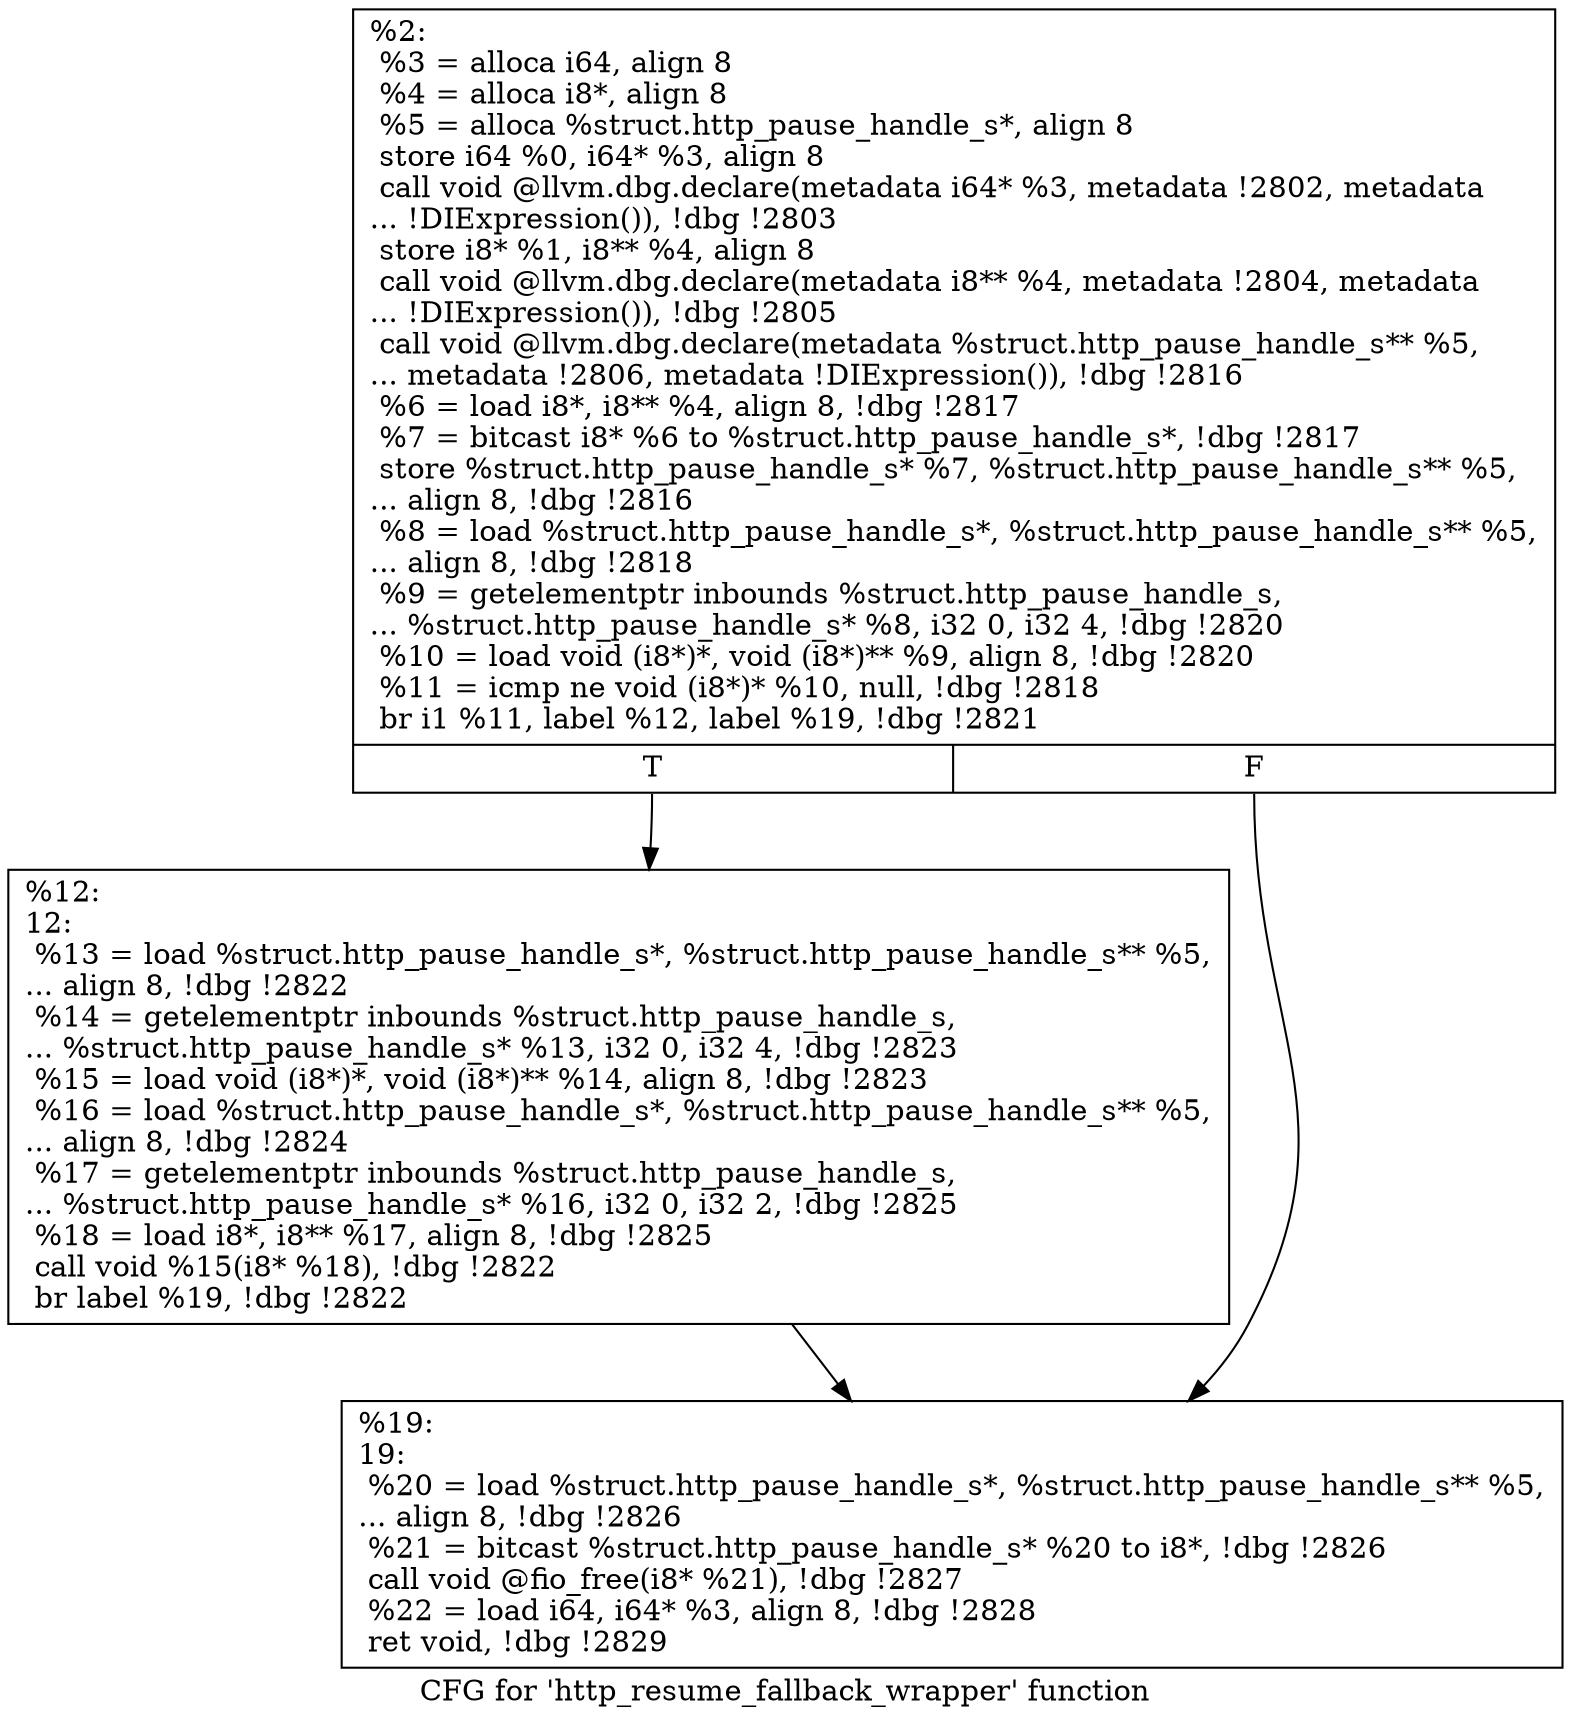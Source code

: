 digraph "CFG for 'http_resume_fallback_wrapper' function" {
	label="CFG for 'http_resume_fallback_wrapper' function";

	Node0x556852343c30 [shape=record,label="{%2:\l  %3 = alloca i64, align 8\l  %4 = alloca i8*, align 8\l  %5 = alloca %struct.http_pause_handle_s*, align 8\l  store i64 %0, i64* %3, align 8\l  call void @llvm.dbg.declare(metadata i64* %3, metadata !2802, metadata\l... !DIExpression()), !dbg !2803\l  store i8* %1, i8** %4, align 8\l  call void @llvm.dbg.declare(metadata i8** %4, metadata !2804, metadata\l... !DIExpression()), !dbg !2805\l  call void @llvm.dbg.declare(metadata %struct.http_pause_handle_s** %5,\l... metadata !2806, metadata !DIExpression()), !dbg !2816\l  %6 = load i8*, i8** %4, align 8, !dbg !2817\l  %7 = bitcast i8* %6 to %struct.http_pause_handle_s*, !dbg !2817\l  store %struct.http_pause_handle_s* %7, %struct.http_pause_handle_s** %5,\l... align 8, !dbg !2816\l  %8 = load %struct.http_pause_handle_s*, %struct.http_pause_handle_s** %5,\l... align 8, !dbg !2818\l  %9 = getelementptr inbounds %struct.http_pause_handle_s,\l... %struct.http_pause_handle_s* %8, i32 0, i32 4, !dbg !2820\l  %10 = load void (i8*)*, void (i8*)** %9, align 8, !dbg !2820\l  %11 = icmp ne void (i8*)* %10, null, !dbg !2818\l  br i1 %11, label %12, label %19, !dbg !2821\l|{<s0>T|<s1>F}}"];
	Node0x556852343c30:s0 -> Node0x556852346a30;
	Node0x556852343c30:s1 -> Node0x556852346a80;
	Node0x556852346a30 [shape=record,label="{%12:\l12:                                               \l  %13 = load %struct.http_pause_handle_s*, %struct.http_pause_handle_s** %5,\l... align 8, !dbg !2822\l  %14 = getelementptr inbounds %struct.http_pause_handle_s,\l... %struct.http_pause_handle_s* %13, i32 0, i32 4, !dbg !2823\l  %15 = load void (i8*)*, void (i8*)** %14, align 8, !dbg !2823\l  %16 = load %struct.http_pause_handle_s*, %struct.http_pause_handle_s** %5,\l... align 8, !dbg !2824\l  %17 = getelementptr inbounds %struct.http_pause_handle_s,\l... %struct.http_pause_handle_s* %16, i32 0, i32 2, !dbg !2825\l  %18 = load i8*, i8** %17, align 8, !dbg !2825\l  call void %15(i8* %18), !dbg !2822\l  br label %19, !dbg !2822\l}"];
	Node0x556852346a30 -> Node0x556852346a80;
	Node0x556852346a80 [shape=record,label="{%19:\l19:                                               \l  %20 = load %struct.http_pause_handle_s*, %struct.http_pause_handle_s** %5,\l... align 8, !dbg !2826\l  %21 = bitcast %struct.http_pause_handle_s* %20 to i8*, !dbg !2826\l  call void @fio_free(i8* %21), !dbg !2827\l  %22 = load i64, i64* %3, align 8, !dbg !2828\l  ret void, !dbg !2829\l}"];
}

